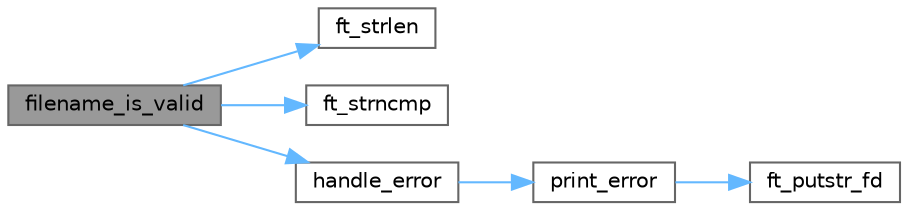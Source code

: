 digraph "filename_is_valid"
{
 // INTERACTIVE_SVG=YES
 // LATEX_PDF_SIZE
  bgcolor="transparent";
  edge [fontname=Helvetica,fontsize=10,labelfontname=Helvetica,labelfontsize=10];
  node [fontname=Helvetica,fontsize=10,shape=box,height=0.2,width=0.4];
  rankdir="LR";
  Node1 [label="filename_is_valid",height=0.2,width=0.4,color="gray40", fillcolor="grey60", style="filled", fontcolor="black",tooltip="Checks if the given filename is valid and ends with \".cub\"."];
  Node1 -> Node2 [color="steelblue1",style="solid"];
  Node2 [label="ft_strlen",height=0.2,width=0.4,color="grey40", fillcolor="white", style="filled",URL="$ft__strlen_8c.html#a828402378653640f545a4be2e00e92f9",tooltip="Calculates the length of a string."];
  Node1 -> Node3 [color="steelblue1",style="solid"];
  Node3 [label="ft_strncmp",height=0.2,width=0.4,color="grey40", fillcolor="white", style="filled",URL="$ft__strncmp_8c.html#a9d2fe792187aa4ed08e5864fb2c4d6dc",tooltip="Compare the first n bytes of two strings."];
  Node1 -> Node4 [color="steelblue1",style="solid"];
  Node4 [label="handle_error",height=0.2,width=0.4,color="grey40", fillcolor="white", style="filled",URL="$read__map_8c.html#af11ad10198633d526882d9ebabf21042",tooltip="Handles the given error number, prints an error message to the standard error output,..."];
  Node4 -> Node5 [color="steelblue1",style="solid"];
  Node5 [label="print_error",height=0.2,width=0.4,color="grey40", fillcolor="white", style="filled",URL="$read__map_8c.html#af5c60b16fc036394aa182bd09cc16e5d",tooltip="Prints an error message to the standard error output."];
  Node5 -> Node6 [color="steelblue1",style="solid"];
  Node6 [label="ft_putstr_fd",height=0.2,width=0.4,color="grey40", fillcolor="white", style="filled",URL="$ft__putstring__fd_8c.html#acefce9ac519f8f8b7d3fde33dbafe469",tooltip=" "];
}
